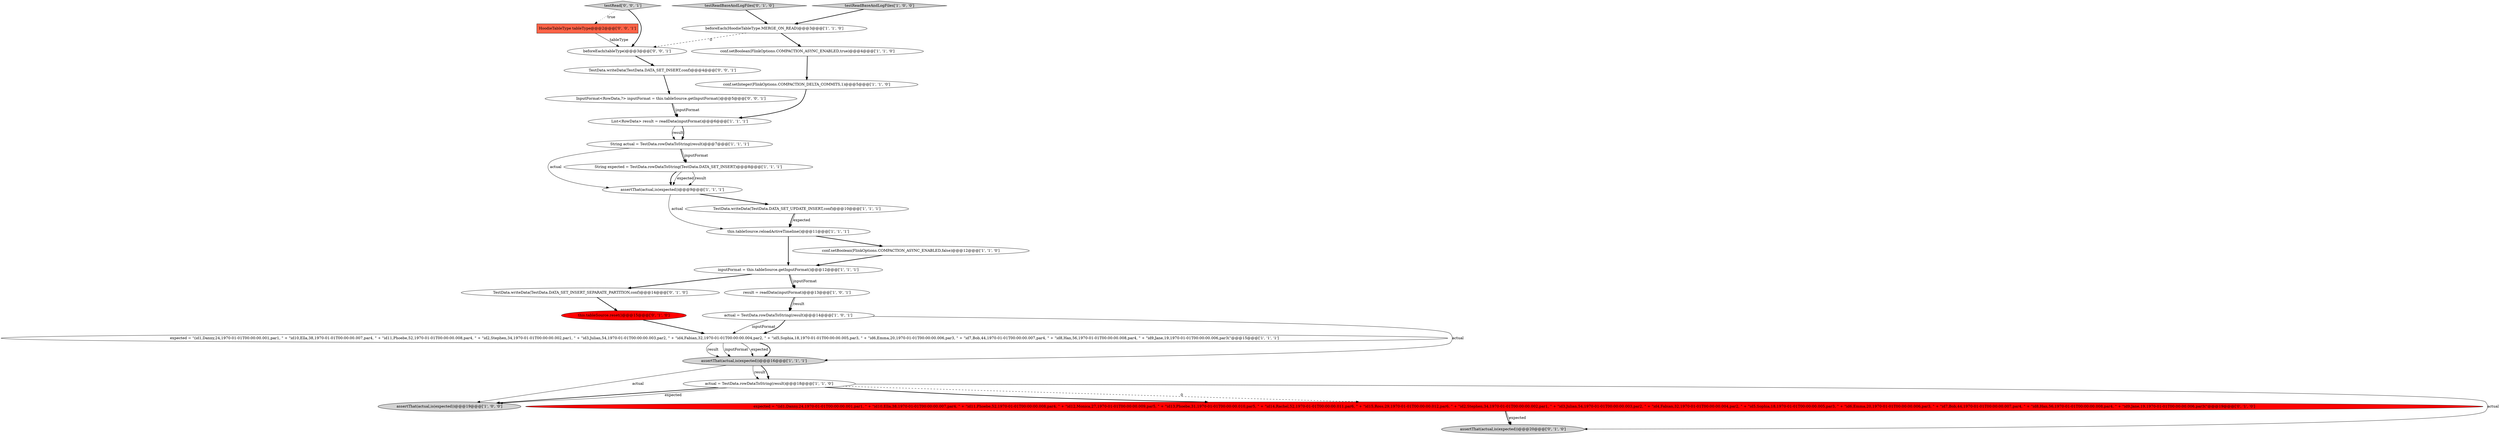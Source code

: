 digraph {
3 [style = filled, label = "inputFormat = this.tableSource.getInputFormat()@@@12@@@['1', '1', '1']", fillcolor = white, shape = ellipse image = "AAA0AAABBB1BBB"];
4 [style = filled, label = "conf.setBoolean(FlinkOptions.COMPACTION_ASYNC_ENABLED,false)@@@12@@@['1', '1', '0']", fillcolor = white, shape = ellipse image = "AAA0AAABBB1BBB"];
10 [style = filled, label = "assertThat(actual,is(expected))@@@19@@@['1', '0', '0']", fillcolor = lightgray, shape = ellipse image = "AAA0AAABBB1BBB"];
19 [style = filled, label = "this.tableSource.reset()@@@15@@@['0', '1', '0']", fillcolor = red, shape = ellipse image = "AAA1AAABBB2BBB"];
17 [style = filled, label = "this.tableSource.reloadActiveTimeline()@@@11@@@['1', '1', '1']", fillcolor = white, shape = ellipse image = "AAA0AAABBB1BBB"];
24 [style = filled, label = "testRead['0', '0', '1']", fillcolor = lightgray, shape = diamond image = "AAA0AAABBB3BBB"];
1 [style = filled, label = "String actual = TestData.rowDataToString(result)@@@7@@@['1', '1', '1']", fillcolor = white, shape = ellipse image = "AAA0AAABBB1BBB"];
14 [style = filled, label = "conf.setInteger(FlinkOptions.COMPACTION_DELTA_COMMITS,1)@@@5@@@['1', '1', '0']", fillcolor = white, shape = ellipse image = "AAA0AAABBB1BBB"];
18 [style = filled, label = "testReadBaseAndLogFiles['0', '1', '0']", fillcolor = lightgray, shape = diamond image = "AAA0AAABBB2BBB"];
5 [style = filled, label = "actual = TestData.rowDataToString(result)@@@18@@@['1', '1', '0']", fillcolor = white, shape = ellipse image = "AAA0AAABBB1BBB"];
0 [style = filled, label = "List<RowData> result = readData(inputFormat)@@@6@@@['1', '1', '1']", fillcolor = white, shape = ellipse image = "AAA0AAABBB1BBB"];
25 [style = filled, label = "HoodieTableType tableType@@@2@@@['0', '0', '1']", fillcolor = tomato, shape = box image = "AAA0AAABBB3BBB"];
15 [style = filled, label = "assertThat(actual,is(expected))@@@9@@@['1', '1', '1']", fillcolor = white, shape = ellipse image = "AAA0AAABBB1BBB"];
7 [style = filled, label = "assertThat(actual,is(expected))@@@16@@@['1', '1', '1']", fillcolor = lightgray, shape = ellipse image = "AAA0AAABBB1BBB"];
22 [style = filled, label = "expected = \"(id1,Danny,24,1970-01-01T00:00:00.001,par1, \" + \"id10,Ella,38,1970-01-01T00:00:00.007,par4, \" + \"id11,Phoebe,52,1970-01-01T00:00:00.008,par4, \" + \"id12,Monica,27,1970-01-01T00:00:00.009,par5, \" + \"id13,Phoebe,31,1970-01-01T00:00:00.010,par5, \" + \"id14,Rachel,52,1970-01-01T00:00:00.011,par6, \" + \"id15,Ross,29,1970-01-01T00:00:00.012,par6, \" + \"id2,Stephen,34,1970-01-01T00:00:00.002,par1, \" + \"id3,Julian,54,1970-01-01T00:00:00.003,par2, \" + \"id4,Fabian,32,1970-01-01T00:00:00.004,par2, \" + \"id5,Sophia,18,1970-01-01T00:00:00.005,par3, \" + \"id6,Emma,20,1970-01-01T00:00:00.006,par3, \" + \"id7,Bob,44,1970-01-01T00:00:00.007,par4, \" + \"id8,Han,56,1970-01-01T00:00:00.008,par4, \" + \"id9,Jane,19,1970-01-01T00:00:00.006,par3(\"@@@19@@@['0', '1', '0']", fillcolor = red, shape = ellipse image = "AAA1AAABBB2BBB"];
13 [style = filled, label = "TestData.writeData(TestData.DATA_SET_UPDATE_INSERT,conf)@@@10@@@['1', '1', '1']", fillcolor = white, shape = ellipse image = "AAA0AAABBB1BBB"];
11 [style = filled, label = "testReadBaseAndLogFiles['1', '0', '0']", fillcolor = lightgray, shape = diamond image = "AAA0AAABBB1BBB"];
27 [style = filled, label = "TestData.writeData(TestData.DATA_SET_INSERT,conf)@@@4@@@['0', '0', '1']", fillcolor = white, shape = ellipse image = "AAA0AAABBB3BBB"];
8 [style = filled, label = "String expected = TestData.rowDataToString(TestData.DATA_SET_INSERT)@@@8@@@['1', '1', '1']", fillcolor = white, shape = ellipse image = "AAA0AAABBB1BBB"];
20 [style = filled, label = "TestData.writeData(TestData.DATA_SET_INSERT_SEPARATE_PARTITION,conf)@@@14@@@['0', '1', '0']", fillcolor = white, shape = ellipse image = "AAA0AAABBB2BBB"];
21 [style = filled, label = "assertThat(actual,is(expected))@@@20@@@['0', '1', '0']", fillcolor = lightgray, shape = ellipse image = "AAA0AAABBB2BBB"];
26 [style = filled, label = "InputFormat<RowData,?> inputFormat = this.tableSource.getInputFormat()@@@5@@@['0', '0', '1']", fillcolor = white, shape = ellipse image = "AAA0AAABBB3BBB"];
23 [style = filled, label = "beforeEach(tableType)@@@3@@@['0', '0', '1']", fillcolor = white, shape = ellipse image = "AAA0AAABBB3BBB"];
12 [style = filled, label = "expected = \"(id1,Danny,24,1970-01-01T00:00:00.001,par1, \" + \"id10,Ella,38,1970-01-01T00:00:00.007,par4, \" + \"id11,Phoebe,52,1970-01-01T00:00:00.008,par4, \" + \"id2,Stephen,34,1970-01-01T00:00:00.002,par1, \" + \"id3,Julian,54,1970-01-01T00:00:00.003,par2, \" + \"id4,Fabian,32,1970-01-01T00:00:00.004,par2, \" + \"id5,Sophia,18,1970-01-01T00:00:00.005,par3, \" + \"id6,Emma,20,1970-01-01T00:00:00.006,par3, \" + \"id7,Bob,44,1970-01-01T00:00:00.007,par4, \" + \"id8,Han,56,1970-01-01T00:00:00.008,par4, \" + \"id9,Jane,19,1970-01-01T00:00:00.006,par3(\"@@@15@@@['1', '1', '1']", fillcolor = white, shape = ellipse image = "AAA0AAABBB1BBB"];
6 [style = filled, label = "result = readData(inputFormat)@@@13@@@['1', '0', '1']", fillcolor = white, shape = ellipse image = "AAA0AAABBB1BBB"];
16 [style = filled, label = "actual = TestData.rowDataToString(result)@@@14@@@['1', '0', '1']", fillcolor = white, shape = ellipse image = "AAA0AAABBB1BBB"];
2 [style = filled, label = "conf.setBoolean(FlinkOptions.COMPACTION_ASYNC_ENABLED,true)@@@4@@@['1', '1', '0']", fillcolor = white, shape = ellipse image = "AAA0AAABBB1BBB"];
9 [style = filled, label = "beforeEach(HoodieTableType.MERGE_ON_READ)@@@3@@@['1', '1', '0']", fillcolor = white, shape = ellipse image = "AAA0AAABBB1BBB"];
5->10 [style = bold, label=""];
4->3 [style = bold, label=""];
15->13 [style = bold, label=""];
1->8 [style = bold, label=""];
8->15 [style = bold, label=""];
23->27 [style = bold, label=""];
19->12 [style = bold, label=""];
24->25 [style = dotted, label="true"];
9->2 [style = bold, label=""];
12->7 [style = solid, label="result"];
7->10 [style = solid, label="actual"];
12->7 [style = solid, label="inputFormat"];
22->21 [style = bold, label=""];
1->15 [style = solid, label="actual"];
16->7 [style = solid, label="actual"];
5->10 [style = solid, label="expected"];
3->6 [style = bold, label=""];
16->12 [style = solid, label="inputFormat"];
8->15 [style = solid, label="expected"];
5->21 [style = solid, label="actual"];
7->5 [style = solid, label="result"];
12->7 [style = solid, label="expected"];
11->9 [style = bold, label=""];
24->23 [style = bold, label=""];
9->23 [style = dashed, label="0"];
12->7 [style = bold, label=""];
22->21 [style = solid, label="expected"];
0->1 [style = solid, label="result"];
13->17 [style = bold, label=""];
26->0 [style = bold, label=""];
7->5 [style = bold, label=""];
3->20 [style = bold, label=""];
15->17 [style = solid, label="actual"];
14->0 [style = bold, label=""];
6->16 [style = bold, label=""];
6->16 [style = solid, label="result"];
0->1 [style = bold, label=""];
2->14 [style = bold, label=""];
18->9 [style = bold, label=""];
13->17 [style = solid, label="expected"];
17->3 [style = bold, label=""];
8->15 [style = solid, label="result"];
26->0 [style = solid, label="inputFormat"];
20->19 [style = bold, label=""];
5->22 [style = bold, label=""];
3->6 [style = solid, label="inputFormat"];
16->12 [style = bold, label=""];
25->23 [style = solid, label="tableType"];
17->4 [style = bold, label=""];
1->8 [style = solid, label="inputFormat"];
27->26 [style = bold, label=""];
5->22 [style = dashed, label="0"];
}
